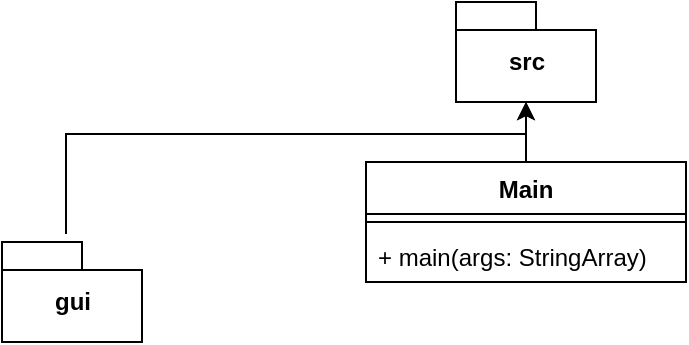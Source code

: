 <mxfile version="15.1.2" type="device"><diagram id="5hSQxjqL52Hetfhuz9hK" name="Page-1"><mxGraphModel dx="868" dy="450" grid="1" gridSize="10" guides="1" tooltips="1" connect="1" arrows="1" fold="1" page="1" pageScale="1" pageWidth="827" pageHeight="1169" math="0" shadow="0"><root><mxCell id="0"/><mxCell id="1" parent="0"/><mxCell id="D_pIxA6VEKNhdvWxj6oB-2" value="src" style="shape=folder;fontStyle=1;spacingTop=10;tabWidth=40;tabHeight=14;tabPosition=left;html=1;" vertex="1" parent="1"><mxGeometry x="270" y="40" width="70" height="50" as="geometry"/></mxCell><mxCell id="D_pIxA6VEKNhdvWxj6oB-9" style="edgeStyle=orthogonalEdgeStyle;rounded=0;orthogonalLoop=1;jettySize=auto;html=1;" edge="1" parent="1" source="D_pIxA6VEKNhdvWxj6oB-3" target="D_pIxA6VEKNhdvWxj6oB-2"><mxGeometry relative="1" as="geometry"/></mxCell><mxCell id="D_pIxA6VEKNhdvWxj6oB-3" value="Main" style="swimlane;fontStyle=1;align=center;verticalAlign=top;childLayout=stackLayout;horizontal=1;startSize=26;horizontalStack=0;resizeParent=1;resizeParentMax=0;resizeLast=0;collapsible=1;marginBottom=0;" vertex="1" parent="1"><mxGeometry x="225" y="120" width="160" height="60" as="geometry"/></mxCell><mxCell id="D_pIxA6VEKNhdvWxj6oB-5" value="" style="line;strokeWidth=1;fillColor=none;align=left;verticalAlign=middle;spacingTop=-1;spacingLeft=3;spacingRight=3;rotatable=0;labelPosition=right;points=[];portConstraint=eastwest;" vertex="1" parent="D_pIxA6VEKNhdvWxj6oB-3"><mxGeometry y="26" width="160" height="8" as="geometry"/></mxCell><mxCell id="D_pIxA6VEKNhdvWxj6oB-6" value="+ main(args: StringArray)" style="text;strokeColor=none;fillColor=none;align=left;verticalAlign=top;spacingLeft=4;spacingRight=4;overflow=hidden;rotatable=0;points=[[0,0.5],[1,0.5]];portConstraint=eastwest;" vertex="1" parent="D_pIxA6VEKNhdvWxj6oB-3"><mxGeometry y="34" width="160" height="26" as="geometry"/></mxCell><mxCell id="D_pIxA6VEKNhdvWxj6oB-10" style="edgeStyle=orthogonalEdgeStyle;rounded=0;orthogonalLoop=1;jettySize=auto;html=1;" edge="1" parent="1" target="D_pIxA6VEKNhdvWxj6oB-2"><mxGeometry relative="1" as="geometry"><mxPoint x="75" y="156" as="sourcePoint"/><mxPoint x="305" y="86" as="targetPoint"/><Array as="points"><mxPoint x="75" y="106"/><mxPoint x="305" y="106"/></Array></mxGeometry></mxCell><mxCell id="D_pIxA6VEKNhdvWxj6oB-7" value="gui" style="shape=folder;fontStyle=1;spacingTop=10;tabWidth=40;tabHeight=14;tabPosition=left;html=1;" vertex="1" parent="1"><mxGeometry x="43" y="160" width="70" height="50" as="geometry"/></mxCell></root></mxGraphModel></diagram></mxfile>